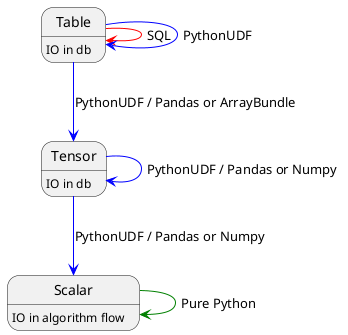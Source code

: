 @startuml
state Table : IO in db
 
state Tensor : IO in db

state Scalar : IO in algorithm flow

Table -[#red]-> Table: SQL
Table -[#blue]-> Table: PythonUDF
Table -[#blue]-> Tensor: PythonUDF / Pandas or ArrayBundle
Tensor -[#blue]-> Tensor: PythonUDF / Pandas or Numpy
Tensor -[#blue]-> Scalar: PythonUDF / Pandas or Numpy
Scalar -[#green]-> Scalar: Pure Python
@enduml
